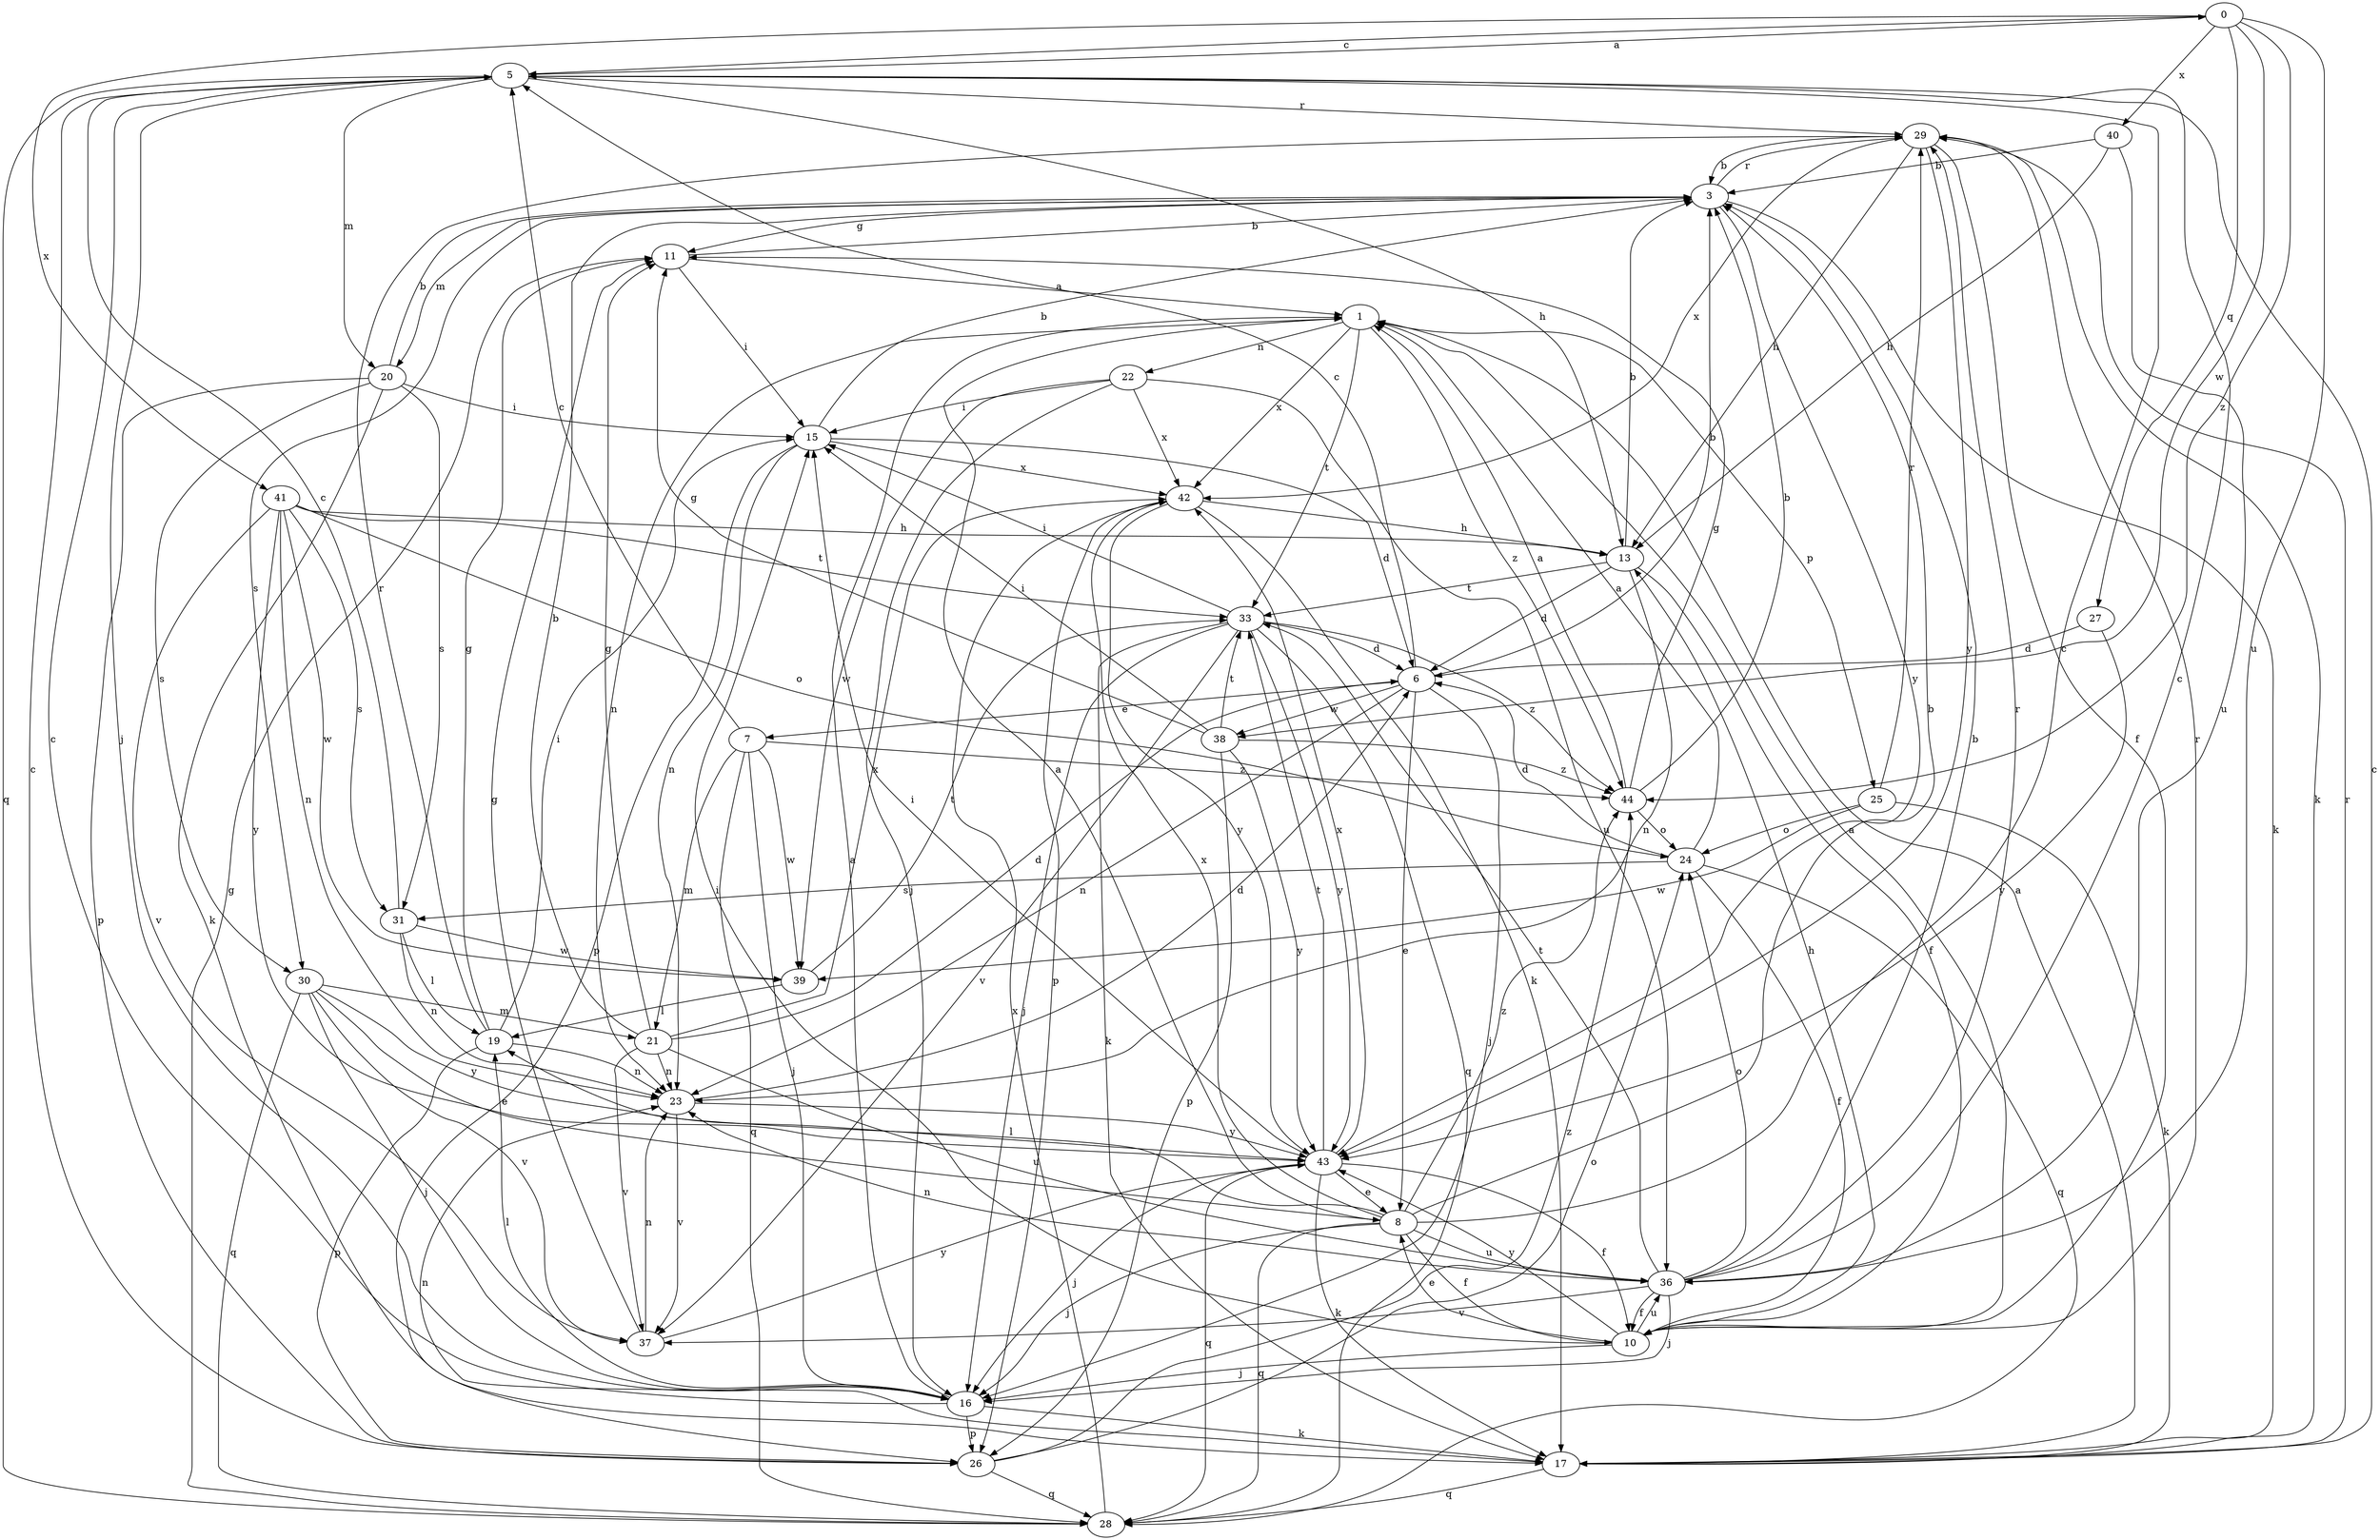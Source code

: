 strict digraph  {
0;
1;
3;
5;
6;
7;
8;
10;
11;
13;
15;
16;
17;
19;
20;
21;
22;
23;
24;
25;
26;
27;
28;
29;
30;
31;
33;
36;
37;
38;
39;
40;
41;
42;
43;
44;
0 -> 5  [label=c];
0 -> 27  [label=q];
0 -> 36  [label=u];
0 -> 38  [label=w];
0 -> 40  [label=x];
0 -> 41  [label=x];
0 -> 44  [label=z];
1 -> 22  [label=n];
1 -> 23  [label=n];
1 -> 25  [label=p];
1 -> 33  [label=t];
1 -> 42  [label=x];
1 -> 44  [label=z];
3 -> 11  [label=g];
3 -> 17  [label=k];
3 -> 20  [label=m];
3 -> 29  [label=r];
3 -> 30  [label=s];
3 -> 43  [label=y];
5 -> 0  [label=a];
5 -> 13  [label=h];
5 -> 16  [label=j];
5 -> 20  [label=m];
5 -> 28  [label=q];
5 -> 29  [label=r];
6 -> 3  [label=b];
6 -> 5  [label=c];
6 -> 7  [label=e];
6 -> 8  [label=e];
6 -> 16  [label=j];
6 -> 23  [label=n];
6 -> 38  [label=w];
7 -> 5  [label=c];
7 -> 16  [label=j];
7 -> 21  [label=m];
7 -> 28  [label=q];
7 -> 39  [label=w];
7 -> 44  [label=z];
8 -> 1  [label=a];
8 -> 3  [label=b];
8 -> 5  [label=c];
8 -> 10  [label=f];
8 -> 16  [label=j];
8 -> 19  [label=l];
8 -> 28  [label=q];
8 -> 36  [label=u];
8 -> 42  [label=x];
8 -> 44  [label=z];
10 -> 1  [label=a];
10 -> 8  [label=e];
10 -> 13  [label=h];
10 -> 15  [label=i];
10 -> 16  [label=j];
10 -> 29  [label=r];
10 -> 36  [label=u];
10 -> 43  [label=y];
11 -> 1  [label=a];
11 -> 3  [label=b];
11 -> 15  [label=i];
13 -> 3  [label=b];
13 -> 6  [label=d];
13 -> 10  [label=f];
13 -> 23  [label=n];
13 -> 33  [label=t];
15 -> 3  [label=b];
15 -> 6  [label=d];
15 -> 23  [label=n];
15 -> 26  [label=p];
15 -> 42  [label=x];
16 -> 1  [label=a];
16 -> 5  [label=c];
16 -> 17  [label=k];
16 -> 19  [label=l];
16 -> 26  [label=p];
17 -> 1  [label=a];
17 -> 5  [label=c];
17 -> 23  [label=n];
17 -> 28  [label=q];
17 -> 29  [label=r];
19 -> 11  [label=g];
19 -> 15  [label=i];
19 -> 23  [label=n];
19 -> 26  [label=p];
19 -> 29  [label=r];
20 -> 3  [label=b];
20 -> 15  [label=i];
20 -> 17  [label=k];
20 -> 26  [label=p];
20 -> 30  [label=s];
20 -> 31  [label=s];
21 -> 3  [label=b];
21 -> 6  [label=d];
21 -> 11  [label=g];
21 -> 23  [label=n];
21 -> 36  [label=u];
21 -> 37  [label=v];
21 -> 42  [label=x];
22 -> 15  [label=i];
22 -> 16  [label=j];
22 -> 36  [label=u];
22 -> 39  [label=w];
22 -> 42  [label=x];
23 -> 6  [label=d];
23 -> 37  [label=v];
23 -> 43  [label=y];
24 -> 1  [label=a];
24 -> 6  [label=d];
24 -> 10  [label=f];
24 -> 28  [label=q];
24 -> 31  [label=s];
25 -> 17  [label=k];
25 -> 24  [label=o];
25 -> 29  [label=r];
25 -> 39  [label=w];
26 -> 5  [label=c];
26 -> 24  [label=o];
26 -> 28  [label=q];
26 -> 44  [label=z];
27 -> 6  [label=d];
27 -> 43  [label=y];
28 -> 11  [label=g];
28 -> 42  [label=x];
29 -> 3  [label=b];
29 -> 10  [label=f];
29 -> 13  [label=h];
29 -> 17  [label=k];
29 -> 42  [label=x];
29 -> 43  [label=y];
30 -> 8  [label=e];
30 -> 16  [label=j];
30 -> 21  [label=m];
30 -> 28  [label=q];
30 -> 37  [label=v];
30 -> 43  [label=y];
31 -> 5  [label=c];
31 -> 19  [label=l];
31 -> 23  [label=n];
31 -> 39  [label=w];
33 -> 6  [label=d];
33 -> 15  [label=i];
33 -> 16  [label=j];
33 -> 17  [label=k];
33 -> 28  [label=q];
33 -> 37  [label=v];
33 -> 43  [label=y];
33 -> 44  [label=z];
36 -> 3  [label=b];
36 -> 5  [label=c];
36 -> 10  [label=f];
36 -> 16  [label=j];
36 -> 23  [label=n];
36 -> 24  [label=o];
36 -> 29  [label=r];
36 -> 33  [label=t];
36 -> 37  [label=v];
37 -> 11  [label=g];
37 -> 23  [label=n];
37 -> 43  [label=y];
38 -> 11  [label=g];
38 -> 15  [label=i];
38 -> 26  [label=p];
38 -> 33  [label=t];
38 -> 43  [label=y];
38 -> 44  [label=z];
39 -> 19  [label=l];
39 -> 33  [label=t];
40 -> 3  [label=b];
40 -> 13  [label=h];
40 -> 36  [label=u];
41 -> 13  [label=h];
41 -> 23  [label=n];
41 -> 24  [label=o];
41 -> 31  [label=s];
41 -> 33  [label=t];
41 -> 37  [label=v];
41 -> 39  [label=w];
41 -> 43  [label=y];
42 -> 13  [label=h];
42 -> 17  [label=k];
42 -> 26  [label=p];
42 -> 43  [label=y];
43 -> 8  [label=e];
43 -> 10  [label=f];
43 -> 15  [label=i];
43 -> 16  [label=j];
43 -> 17  [label=k];
43 -> 28  [label=q];
43 -> 33  [label=t];
43 -> 42  [label=x];
44 -> 1  [label=a];
44 -> 3  [label=b];
44 -> 11  [label=g];
44 -> 24  [label=o];
}
